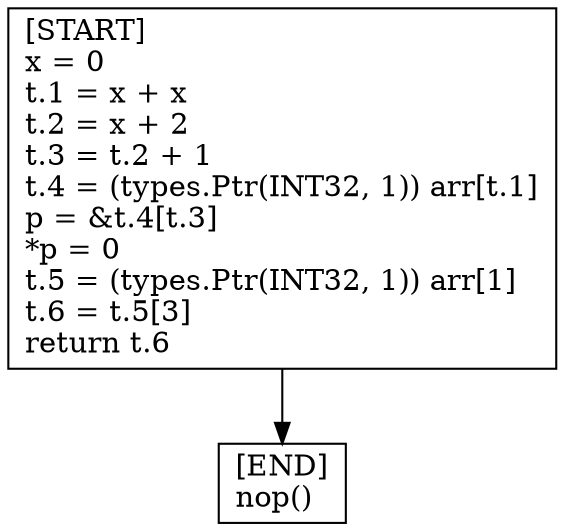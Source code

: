 digraph {
  node [shape=box]
  START [label="[START]\lx = 0\lt.1 = x + x\lt.2 = x + 2\lt.3 = t.2 + 1\lt.4 = (types.Ptr(INT32, 1)) arr[t.1]\lp = &t.4[t.3]\l*p = 0\lt.5 = (types.Ptr(INT32, 1)) arr[1]\lt.6 = t.5[3]\lreturn t.6\l"];
  END [label="[END]\lnop()\l"];
  START -> END;
}
